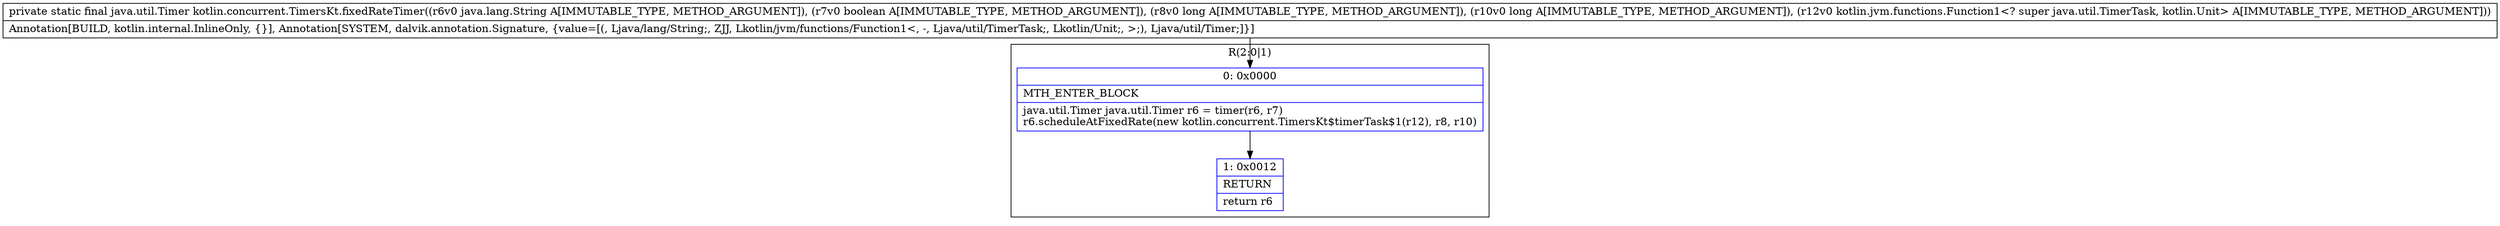 digraph "CFG forkotlin.concurrent.TimersKt.fixedRateTimer(Ljava\/lang\/String;ZJJLkotlin\/jvm\/functions\/Function1;)Ljava\/util\/Timer;" {
subgraph cluster_Region_1857054587 {
label = "R(2:0|1)";
node [shape=record,color=blue];
Node_0 [shape=record,label="{0\:\ 0x0000|MTH_ENTER_BLOCK\l|java.util.Timer java.util.Timer r6 = timer(r6, r7)\lr6.scheduleAtFixedRate(new kotlin.concurrent.TimersKt$timerTask$1(r12), r8, r10)\l}"];
Node_1 [shape=record,label="{1\:\ 0x0012|RETURN\l|return r6\l}"];
}
MethodNode[shape=record,label="{private static final java.util.Timer kotlin.concurrent.TimersKt.fixedRateTimer((r6v0 java.lang.String A[IMMUTABLE_TYPE, METHOD_ARGUMENT]), (r7v0 boolean A[IMMUTABLE_TYPE, METHOD_ARGUMENT]), (r8v0 long A[IMMUTABLE_TYPE, METHOD_ARGUMENT]), (r10v0 long A[IMMUTABLE_TYPE, METHOD_ARGUMENT]), (r12v0 kotlin.jvm.functions.Function1\<? super java.util.TimerTask, kotlin.Unit\> A[IMMUTABLE_TYPE, METHOD_ARGUMENT]))  | Annotation[BUILD, kotlin.internal.InlineOnly, \{\}], Annotation[SYSTEM, dalvik.annotation.Signature, \{value=[(, Ljava\/lang\/String;, ZJJ, Lkotlin\/jvm\/functions\/Function1\<, \-, Ljava\/util\/TimerTask;, Lkotlin\/Unit;, \>;), Ljava\/util\/Timer;]\}]\l}"];
MethodNode -> Node_0;
Node_0 -> Node_1;
}

